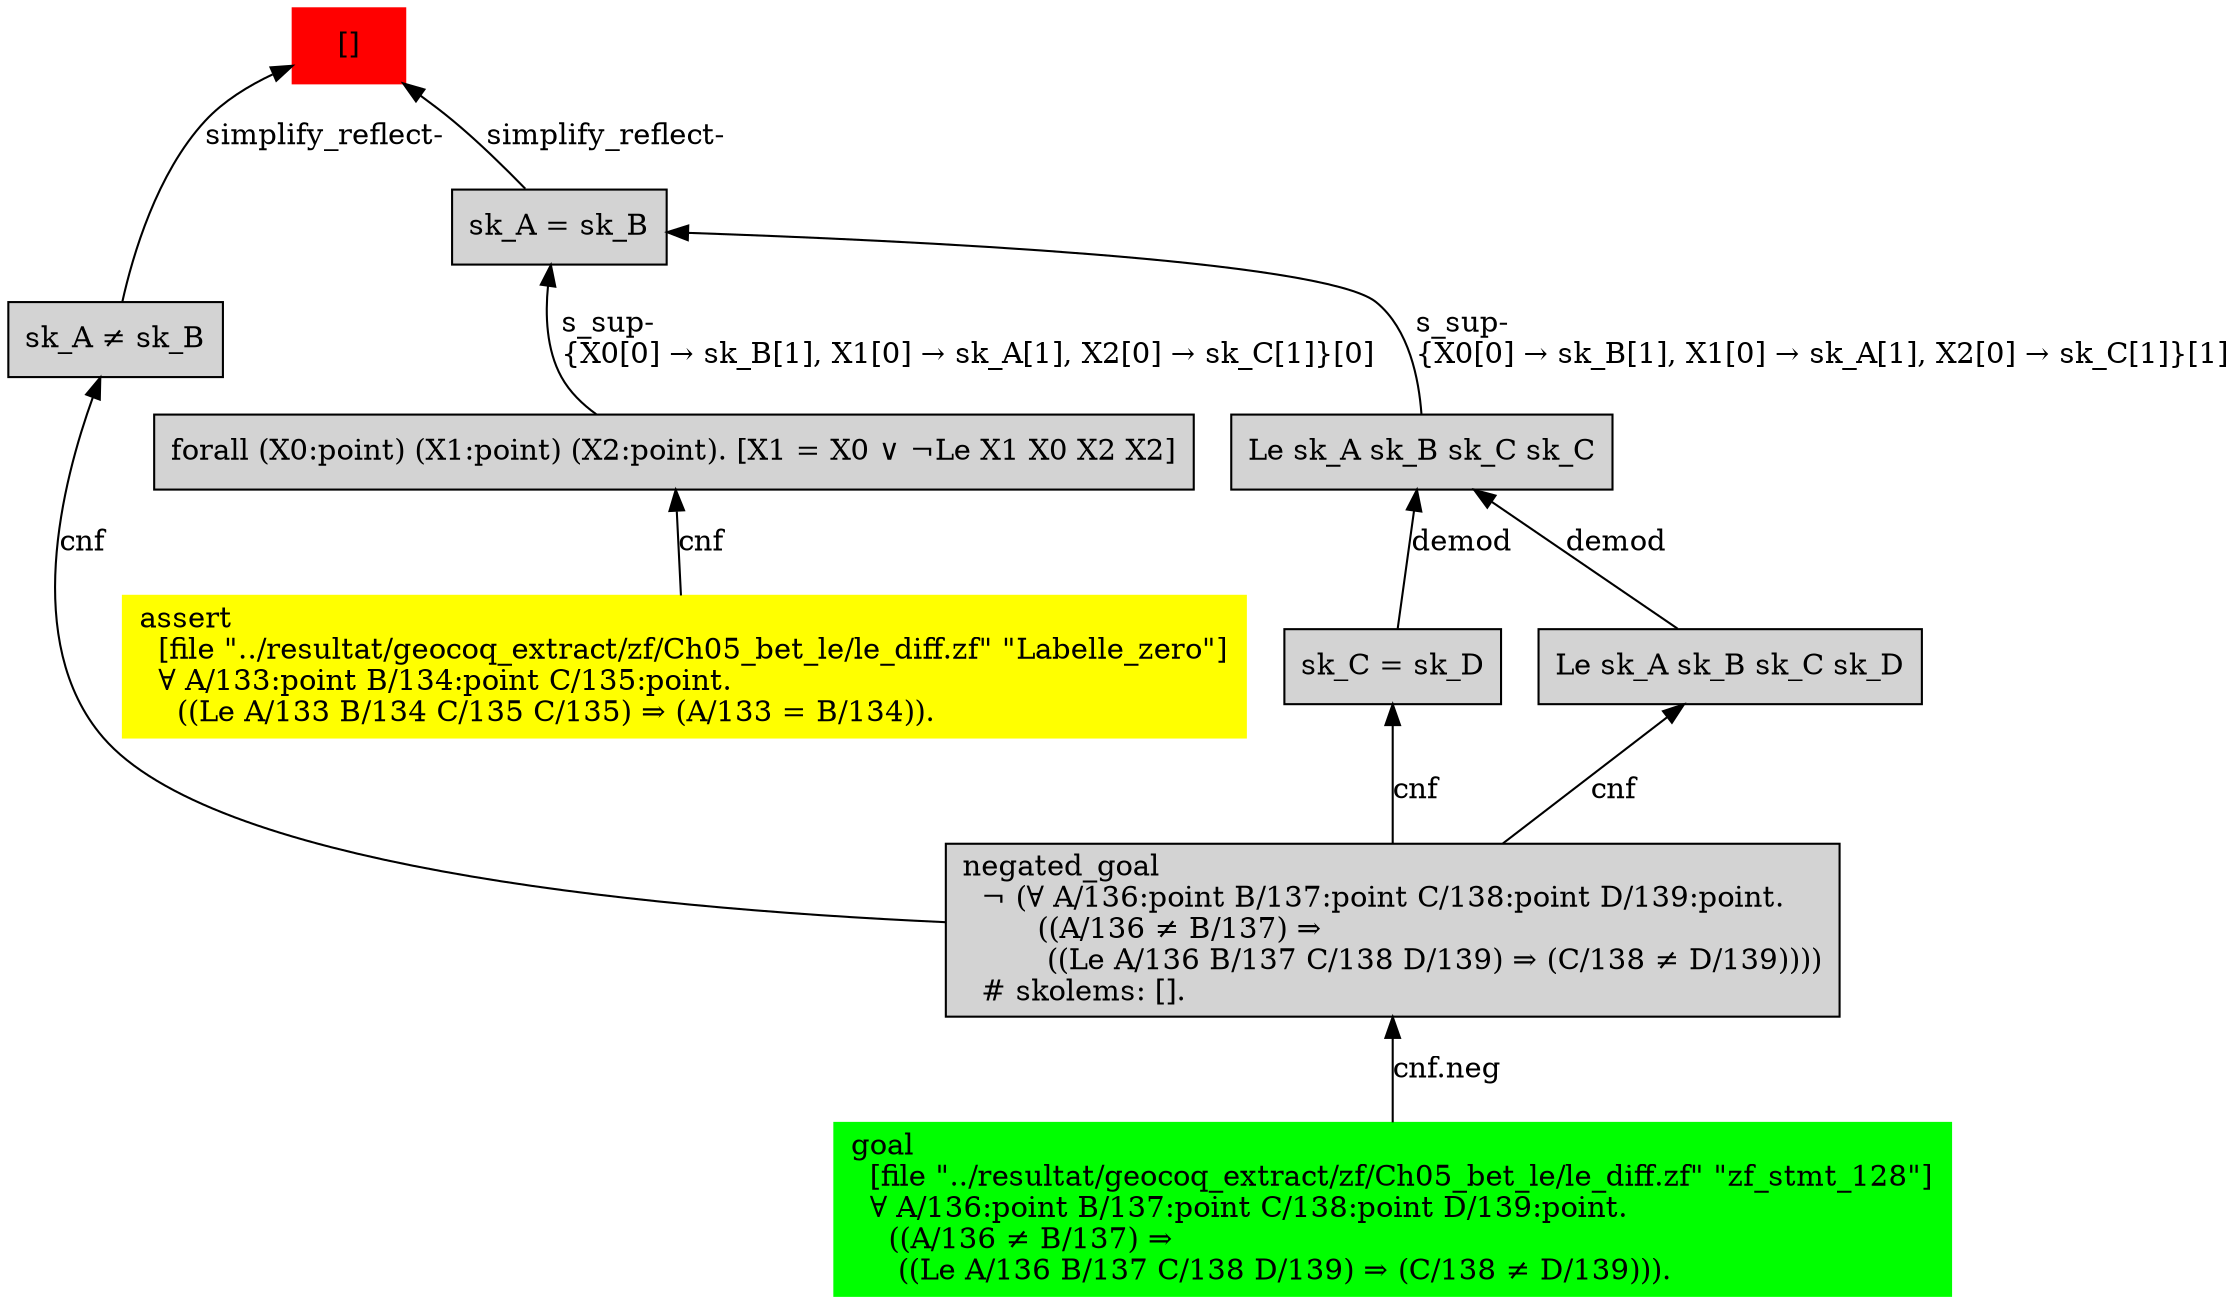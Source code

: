 digraph "unsat_graph" {
  vertex_0 [color=red, label="[]", shape=box, style=filled];
  vertex_0 -> vertex_1 [label="simplify_reflect-", dir="back"];
  vertex_1 [shape=box, label="sk_A ≠ sk_B\l", style=filled];
  vertex_1 -> vertex_2 [label="cnf", dir="back"];
  vertex_2 [shape=box, label="negated_goal\l  ¬ (∀ A/136:point B/137:point C/138:point D/139:point.\l        ((A/136 ≠ B/137) ⇒\l         ((Le A/136 B/137 C/138 D/139) ⇒ (C/138 ≠ D/139))))\l  # skolems: [].\l", style=filled];
  vertex_2 -> vertex_3 [label="cnf.neg", dir="back"];
  vertex_3 [color=green, shape=box, label="goal\l  [file \"../resultat/geocoq_extract/zf/Ch05_bet_le/le_diff.zf\" \"zf_stmt_128\"]\l  ∀ A/136:point B/137:point C/138:point D/139:point.\l    ((A/136 ≠ B/137) ⇒\l     ((Le A/136 B/137 C/138 D/139) ⇒ (C/138 ≠ D/139))).\l", style=filled];
  vertex_0 -> vertex_4 [label="simplify_reflect-", dir="back"];
  vertex_4 [shape=box, label="sk_A = sk_B\l", style=filled];
  vertex_4 -> vertex_5 [label="s_sup-\l\{X0[0] → sk_B[1], X1[0] → sk_A[1], X2[0] → sk_C[1]\}[0]\l", dir="back"];
  vertex_5 [shape=box, label="forall (X0:point) (X1:point) (X2:point). [X1 = X0 ∨ ¬Le X1 X0 X2 X2]\l", style=filled];
  vertex_5 -> vertex_6 [label="cnf", dir="back"];
  vertex_6 [color=yellow, shape=box, label="assert\l  [file \"../resultat/geocoq_extract/zf/Ch05_bet_le/le_diff.zf\" \"Labelle_zero\"]\l  ∀ A/133:point B/134:point C/135:point.\l    ((Le A/133 B/134 C/135 C/135) ⇒ (A/133 = B/134)).\l", style=filled];
  vertex_4 -> vertex_7 [label="s_sup-\l\{X0[0] → sk_B[1], X1[0] → sk_A[1], X2[0] → sk_C[1]\}[1]\l", dir="back"];
  vertex_7 [shape=box, label="Le sk_A sk_B sk_C sk_C\l", style=filled];
  vertex_7 -> vertex_8 [label="demod", dir="back"];
  vertex_8 [shape=box, label="sk_C = sk_D\l", style=filled];
  vertex_8 -> vertex_2 [label="cnf", dir="back"];
  vertex_7 -> vertex_9 [label="demod", dir="back"];
  vertex_9 [shape=box, label="Le sk_A sk_B sk_C sk_D\l", style=filled];
  vertex_9 -> vertex_2 [label="cnf", dir="back"];
  }


